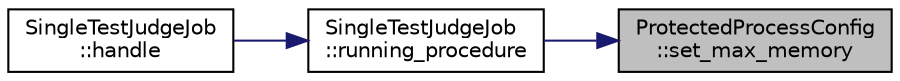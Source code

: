 digraph "ProtectedProcessConfig::set_max_memory"
{
 // LATEX_PDF_SIZE
  edge [fontname="Helvetica",fontsize="10",labelfontname="Helvetica",labelfontsize="10"];
  node [fontname="Helvetica",fontsize="10",shape=record];
  rankdir="RL";
  Node10 [label="ProtectedProcessConfig\l::set_max_memory",height=0.2,width=0.4,color="black", fillcolor="grey75", style="filled", fontcolor="black",tooltip="set max memory"];
  Node10 -> Node11 [dir="back",color="midnightblue",fontsize="10",style="solid",fontname="Helvetica"];
  Node11 [label="SingleTestJudgeJob\l::running_procedure",height=0.2,width=0.4,color="black", fillcolor="white", style="filled",URL="$class_single_test_judge_job.html#a64b6b0b2a7c275e7cf0fcc06b22e02f5",tooltip=" "];
  Node11 -> Node12 [dir="back",color="midnightblue",fontsize="10",style="solid",fontname="Helvetica"];
  Node12 [label="SingleTestJudgeJob\l::handle",height=0.2,width=0.4,color="black", fillcolor="white", style="filled",URL="$class_single_test_judge_job.html#a0831e87393505947e304373d91bafb5b",tooltip=" "];
}
